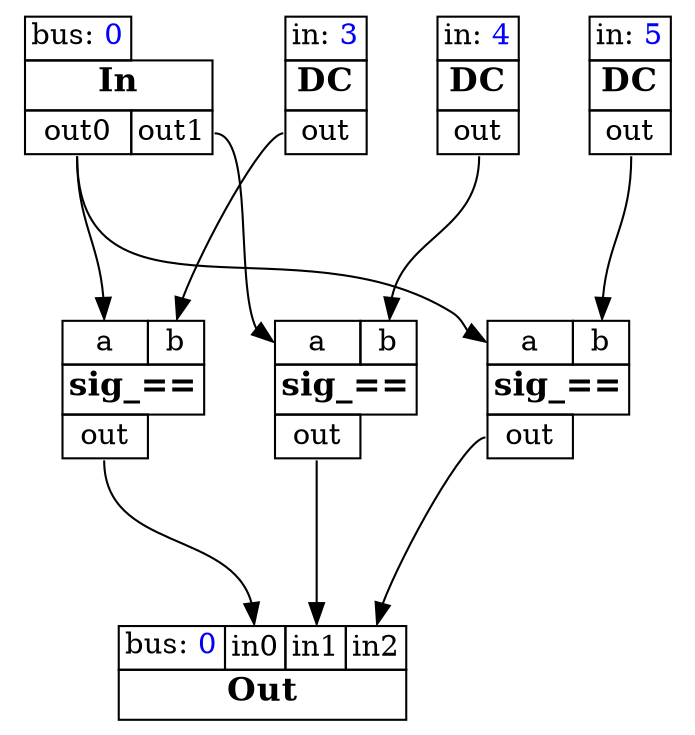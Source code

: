 digraph UGenGraph {
ranksep = 1.0;
  node [shape=plaintext] ugen0 [label=<
      <TABLE BORDER="0" CELLBORDER="1" CELLSPACING="0">
      <TR>
        <TD PORT="in0">bus: <FONT COLOR="blue">0</FONT></TD>
      </TR><TR>
        <TD COLSPAN="2"><FONT POINT-SIZE="16"><B>In</B></FONT></TD>
      </TR><TR>
        <TD PORT="out0">out0</TD>
        <TD PORT="out1">out1</TD>
      </TR>
      </TABLE>
    >];

  node [shape=plaintext] ugen1 [label=<
      <TABLE BORDER="0" CELLBORDER="1" CELLSPACING="0">
      <TR>
        <TD PORT="in0">in: <FONT COLOR="blue">3</FONT></TD>
      </TR><TR>
        <TD COLSPAN="1"><FONT POINT-SIZE="16"><B>DC</B></FONT></TD>
      </TR><TR>
        <TD PORT="out0">out</TD>
      </TR>
      </TABLE>
    >];

  node [shape=plaintext] ugen2 [label=<
      <TABLE BORDER="0" CELLBORDER="1" CELLSPACING="0">
      <TR>
        <TD PORT="in0">a</TD>
        <TD PORT="in1">b</TD>
      </TR><TR>
        <TD COLSPAN="2"><FONT POINT-SIZE="16"><B>sig_==</B></FONT></TD>
      </TR><TR>
        <TD PORT="out0">out</TD>
      </TR>
      </TABLE>
    >];

  node [shape=plaintext] ugen3 [label=<
      <TABLE BORDER="0" CELLBORDER="1" CELLSPACING="0">
      <TR>
        <TD PORT="in0">in: <FONT COLOR="blue">4</FONT></TD>
      </TR><TR>
        <TD COLSPAN="1"><FONT POINT-SIZE="16"><B>DC</B></FONT></TD>
      </TR><TR>
        <TD PORT="out0">out</TD>
      </TR>
      </TABLE>
    >];

  node [shape=plaintext] ugen4 [label=<
      <TABLE BORDER="0" CELLBORDER="1" CELLSPACING="0">
      <TR>
        <TD PORT="in0">a</TD>
        <TD PORT="in1">b</TD>
      </TR><TR>
        <TD COLSPAN="2"><FONT POINT-SIZE="16"><B>sig_==</B></FONT></TD>
      </TR><TR>
        <TD PORT="out0">out</TD>
      </TR>
      </TABLE>
    >];

  node [shape=plaintext] ugen5 [label=<
      <TABLE BORDER="0" CELLBORDER="1" CELLSPACING="0">
      <TR>
        <TD PORT="in0">in: <FONT COLOR="blue">5</FONT></TD>
      </TR><TR>
        <TD COLSPAN="1"><FONT POINT-SIZE="16"><B>DC</B></FONT></TD>
      </TR><TR>
        <TD PORT="out0">out</TD>
      </TR>
      </TABLE>
    >];

  node [shape=plaintext] ugen6 [label=<
      <TABLE BORDER="0" CELLBORDER="1" CELLSPACING="0">
      <TR>
        <TD PORT="in0">a</TD>
        <TD PORT="in1">b</TD>
      </TR><TR>
        <TD COLSPAN="2"><FONT POINT-SIZE="16"><B>sig_==</B></FONT></TD>
      </TR><TR>
        <TD PORT="out0">out</TD>
      </TR>
      </TABLE>
    >];

  node [shape=plaintext] ugen7 [label=<
      <TABLE BORDER="0" CELLBORDER="1" CELLSPACING="0">
      <TR>
        <TD PORT="in0">bus: <FONT COLOR="blue">0</FONT></TD>
        <TD PORT="in1">in0</TD>
        <TD PORT="in2">in1</TD>
        <TD PORT="in3">in2</TD>
      </TR><TR>
        <TD COLSPAN="4"><FONT POINT-SIZE="16"><B>Out</B></FONT></TD>
      </TR>
      </TABLE>
    >];

{rank = same; ugen0->ugen1->ugen3->ugen5 [color=white]; }

  ugen0:out0 -> ugen2:in0;
  ugen1:out0 -> ugen2:in1;
  ugen0:out1 -> ugen4:in0;
  ugen3:out0 -> ugen4:in1;
  ugen0:out0 -> ugen6:in0;
  ugen5:out0 -> ugen6:in1;
  ugen2:out0 -> ugen7:in1;
  ugen4:out0 -> ugen7:in2;
  ugen6:out0 -> ugen7:in3;
}
